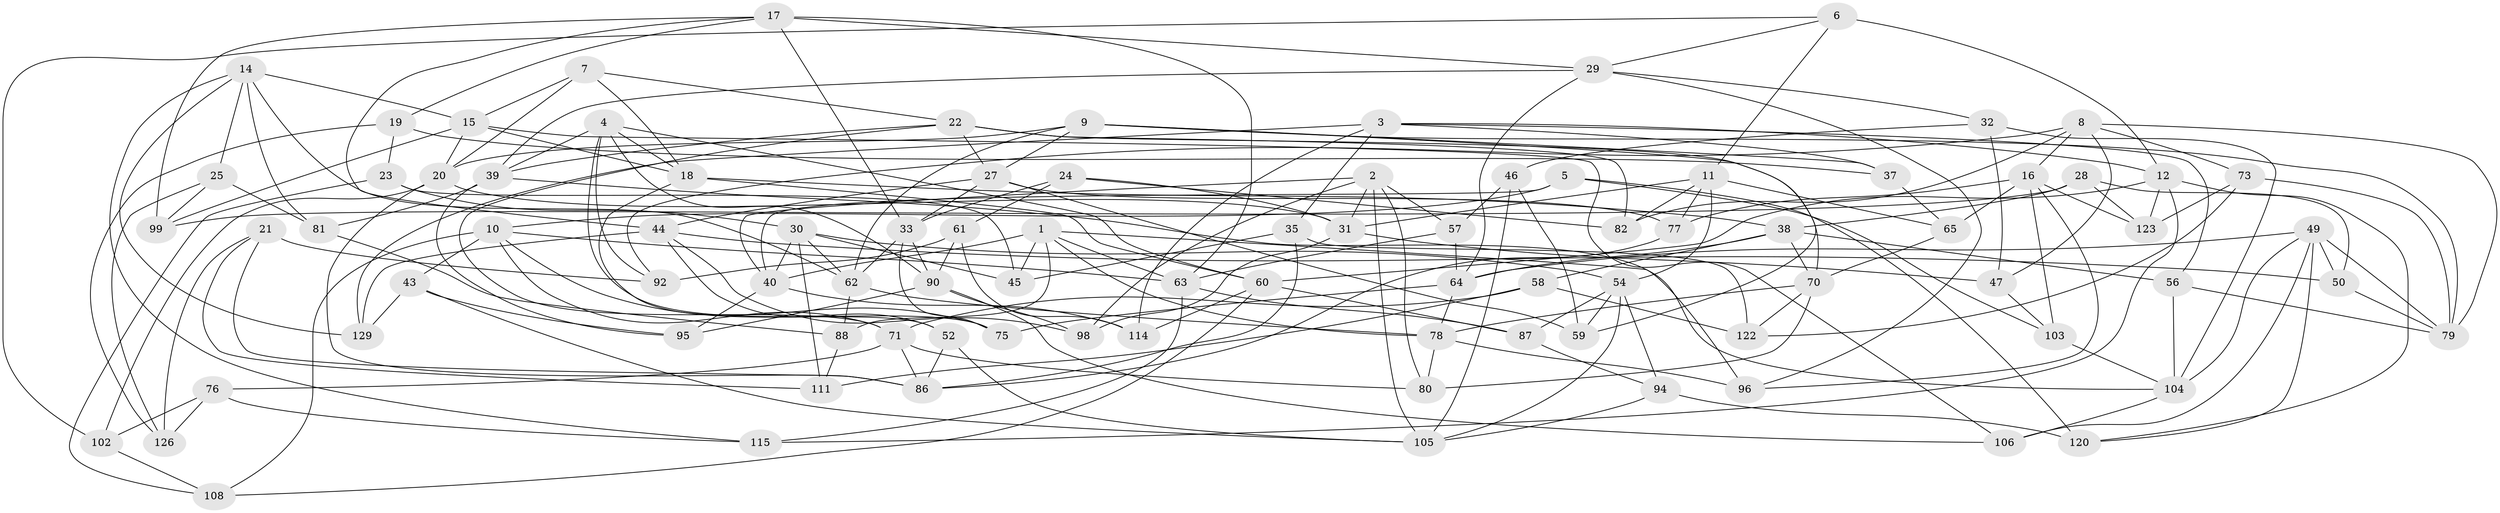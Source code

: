 // original degree distribution, {4: 1.0}
// Generated by graph-tools (version 1.1) at 2025/11/02/27/25 16:11:43]
// undirected, 90 vertices, 219 edges
graph export_dot {
graph [start="1"]
  node [color=gray90,style=filled];
  1 [super="+41"];
  2 [super="+26"];
  3 [super="+13"];
  4 [super="+74"];
  5;
  6;
  7;
  8 [super="+42"];
  9 [super="+128"];
  10 [super="+36"];
  11 [super="+83"];
  12 [super="+48"];
  14 [super="+51"];
  15 [super="+67"];
  16 [super="+55"];
  17 [super="+116"];
  18 [super="+107"];
  19;
  20 [super="+121"];
  21;
  22 [super="+53"];
  23;
  24;
  25;
  27 [super="+84"];
  28;
  29 [super="+118"];
  30 [super="+93"];
  31 [super="+68"];
  32;
  33 [super="+34"];
  35;
  37;
  38 [super="+119"];
  39 [super="+85"];
  40 [super="+124"];
  43;
  44 [super="+109"];
  45;
  46;
  47;
  49 [super="+66"];
  50;
  52;
  54 [super="+69"];
  56;
  57;
  58;
  59;
  60 [super="+72"];
  61;
  62 [super="+110"];
  63 [super="+91"];
  64 [super="+89"];
  65;
  70 [super="+117"];
  71 [super="+97"];
  73;
  75;
  76;
  77;
  78 [super="+113"];
  79 [super="+100"];
  80;
  81;
  82;
  86 [super="+127"];
  87;
  88;
  90 [super="+101"];
  92;
  94;
  95;
  96;
  98;
  99;
  102;
  103;
  104 [super="+112"];
  105 [super="+125"];
  106;
  108;
  111;
  114;
  115;
  120;
  122;
  123;
  126;
  129;
  1 -- 45;
  1 -- 88;
  1 -- 63;
  1 -- 40;
  1 -- 104;
  1 -- 78;
  2 -- 105;
  2 -- 57;
  2 -- 31;
  2 -- 80;
  2 -- 98;
  2 -- 40;
  3 -- 56;
  3 -- 114;
  3 -- 35;
  3 -- 129;
  3 -- 37;
  3 -- 12;
  4 -- 92;
  4 -- 90;
  4 -- 75;
  4 -- 60;
  4 -- 39;
  4 -- 18;
  5 -- 103;
  5 -- 120;
  5 -- 40;
  5 -- 10;
  6 -- 11;
  6 -- 102;
  6 -- 12;
  6 -- 29;
  7 -- 15;
  7 -- 22;
  7 -- 20;
  7 -- 18;
  8 -- 16;
  8 -- 82;
  8 -- 92;
  8 -- 73;
  8 -- 79;
  8 -- 47;
  9 -- 59;
  9 -- 37;
  9 -- 79;
  9 -- 27;
  9 -- 20;
  9 -- 62;
  10 -- 43;
  10 -- 75;
  10 -- 108;
  10 -- 71;
  10 -- 63;
  11 -- 65;
  11 -- 31;
  11 -- 82;
  11 -- 77;
  11 -- 54;
  12 -- 123;
  12 -- 115;
  12 -- 60;
  12 -- 120;
  14 -- 115;
  14 -- 25;
  14 -- 15;
  14 -- 81;
  14 -- 129;
  14 -- 62;
  15 -- 20;
  15 -- 106;
  15 -- 18;
  15 -- 99;
  16 -- 65;
  16 -- 123;
  16 -- 96;
  16 -- 77;
  16 -- 103;
  17 -- 33;
  17 -- 63;
  17 -- 19;
  17 -- 99;
  17 -- 44;
  17 -- 29;
  18 -- 60;
  18 -- 38;
  18 -- 52;
  19 -- 37;
  19 -- 23;
  19 -- 126;
  20 -- 31;
  20 -- 102;
  20 -- 86;
  21 -- 92;
  21 -- 111;
  21 -- 126;
  21 -- 86;
  22 -- 70;
  22 -- 82;
  22 -- 27;
  22 -- 71;
  22 -- 39;
  23 -- 30;
  23 -- 45;
  23 -- 108;
  24 -- 33;
  24 -- 31;
  24 -- 82;
  24 -- 61;
  25 -- 99;
  25 -- 126;
  25 -- 81;
  27 -- 77;
  27 -- 59;
  27 -- 33;
  27 -- 44;
  28 -- 50;
  28 -- 123;
  28 -- 99;
  28 -- 38;
  29 -- 96;
  29 -- 39;
  29 -- 32;
  29 -- 64;
  30 -- 45;
  30 -- 40;
  30 -- 111;
  30 -- 62;
  30 -- 54;
  31 -- 98;
  31 -- 47;
  32 -- 47;
  32 -- 46;
  32 -- 104;
  33 -- 90;
  33 -- 75;
  33 -- 62;
  35 -- 45;
  35 -- 122;
  35 -- 86;
  37 -- 65;
  38 -- 58;
  38 -- 56;
  38 -- 70;
  38 -- 64;
  39 -- 81;
  39 -- 96;
  39 -- 95;
  40 -- 114;
  40 -- 95;
  43 -- 95;
  43 -- 129;
  43 -- 105;
  44 -- 52;
  44 -- 129;
  44 -- 98;
  44 -- 50;
  46 -- 57;
  46 -- 59;
  46 -- 105;
  47 -- 103;
  49 -- 106;
  49 -- 79;
  49 -- 64;
  49 -- 50;
  49 -- 120;
  49 -- 104;
  50 -- 79;
  52 -- 86;
  52 -- 105;
  54 -- 87;
  54 -- 105;
  54 -- 94;
  54 -- 59;
  56 -- 79;
  56 -- 104;
  57 -- 63;
  57 -- 64;
  58 -- 122;
  58 -- 111;
  58 -- 71;
  60 -- 108;
  60 -- 114;
  60 -- 87;
  61 -- 92;
  61 -- 90;
  61 -- 114;
  62 -- 78;
  62 -- 88;
  63 -- 115;
  63 -- 87;
  64 -- 78;
  64 -- 75;
  65 -- 70;
  70 -- 80;
  70 -- 122;
  70 -- 78;
  71 -- 86;
  71 -- 76;
  71 -- 80;
  73 -- 79;
  73 -- 123;
  73 -- 122;
  76 -- 102;
  76 -- 115;
  76 -- 126;
  77 -- 86;
  78 -- 80;
  78 -- 96;
  81 -- 88;
  87 -- 94;
  88 -- 111;
  90 -- 98;
  90 -- 106;
  90 -- 95;
  94 -- 120;
  94 -- 105;
  102 -- 108;
  103 -- 104;
  104 -- 106;
}

